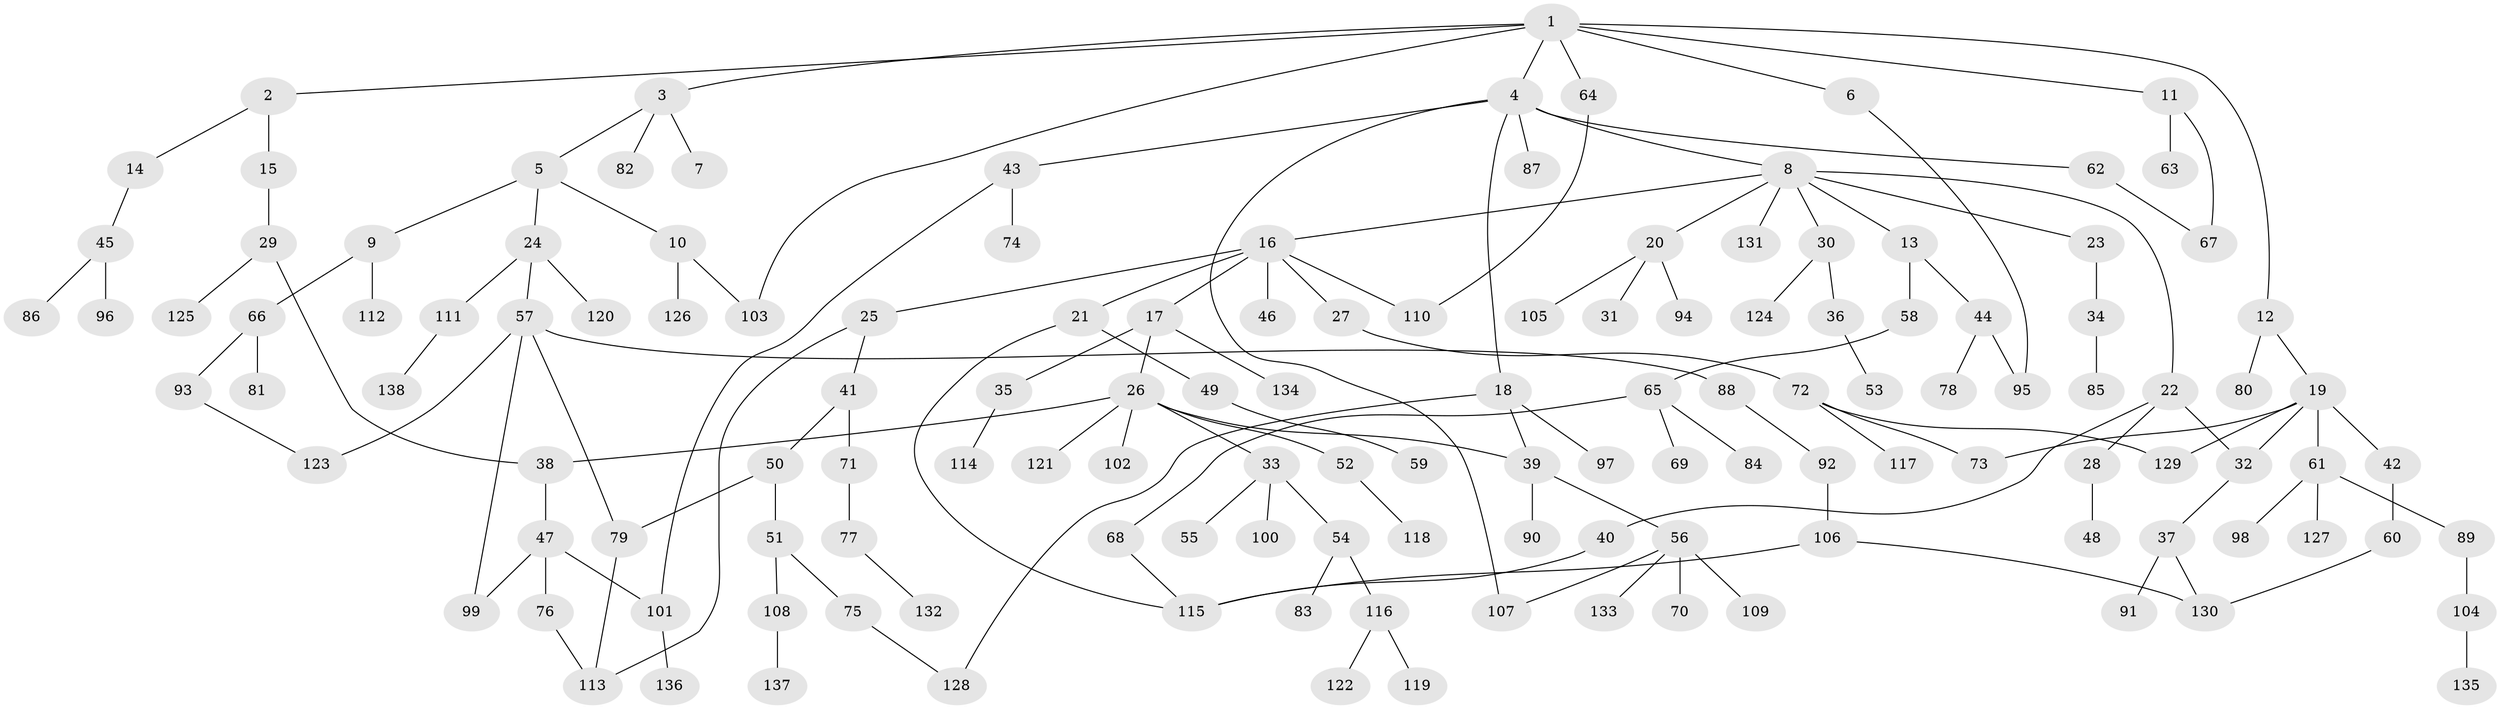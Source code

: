 // coarse degree distribution, {9: 0.028985507246376812, 4: 0.10144927536231885, 7: 0.043478260869565216, 2: 0.18840579710144928, 1: 0.43478260869565216, 14: 0.014492753623188406, 3: 0.17391304347826086, 5: 0.014492753623188406}
// Generated by graph-tools (version 1.1) at 2025/16/03/04/25 18:16:50]
// undirected, 138 vertices, 159 edges
graph export_dot {
graph [start="1"]
  node [color=gray90,style=filled];
  1;
  2;
  3;
  4;
  5;
  6;
  7;
  8;
  9;
  10;
  11;
  12;
  13;
  14;
  15;
  16;
  17;
  18;
  19;
  20;
  21;
  22;
  23;
  24;
  25;
  26;
  27;
  28;
  29;
  30;
  31;
  32;
  33;
  34;
  35;
  36;
  37;
  38;
  39;
  40;
  41;
  42;
  43;
  44;
  45;
  46;
  47;
  48;
  49;
  50;
  51;
  52;
  53;
  54;
  55;
  56;
  57;
  58;
  59;
  60;
  61;
  62;
  63;
  64;
  65;
  66;
  67;
  68;
  69;
  70;
  71;
  72;
  73;
  74;
  75;
  76;
  77;
  78;
  79;
  80;
  81;
  82;
  83;
  84;
  85;
  86;
  87;
  88;
  89;
  90;
  91;
  92;
  93;
  94;
  95;
  96;
  97;
  98;
  99;
  100;
  101;
  102;
  103;
  104;
  105;
  106;
  107;
  108;
  109;
  110;
  111;
  112;
  113;
  114;
  115;
  116;
  117;
  118;
  119;
  120;
  121;
  122;
  123;
  124;
  125;
  126;
  127;
  128;
  129;
  130;
  131;
  132;
  133;
  134;
  135;
  136;
  137;
  138;
  1 -- 2;
  1 -- 3;
  1 -- 4;
  1 -- 6;
  1 -- 11;
  1 -- 12;
  1 -- 64;
  1 -- 103;
  2 -- 14;
  2 -- 15;
  3 -- 5;
  3 -- 7;
  3 -- 82;
  4 -- 8;
  4 -- 18;
  4 -- 43;
  4 -- 62;
  4 -- 87;
  4 -- 107;
  5 -- 9;
  5 -- 10;
  5 -- 24;
  6 -- 95;
  8 -- 13;
  8 -- 16;
  8 -- 20;
  8 -- 22;
  8 -- 23;
  8 -- 30;
  8 -- 131;
  9 -- 66;
  9 -- 112;
  10 -- 126;
  10 -- 103;
  11 -- 63;
  11 -- 67;
  12 -- 19;
  12 -- 80;
  13 -- 44;
  13 -- 58;
  14 -- 45;
  15 -- 29;
  16 -- 17;
  16 -- 21;
  16 -- 25;
  16 -- 27;
  16 -- 46;
  16 -- 110;
  17 -- 26;
  17 -- 35;
  17 -- 134;
  18 -- 97;
  18 -- 128;
  18 -- 39;
  19 -- 32;
  19 -- 42;
  19 -- 61;
  19 -- 73;
  19 -- 129;
  20 -- 31;
  20 -- 94;
  20 -- 105;
  21 -- 49;
  21 -- 115;
  22 -- 28;
  22 -- 40;
  22 -- 32;
  23 -- 34;
  24 -- 57;
  24 -- 111;
  24 -- 120;
  25 -- 41;
  25 -- 113;
  26 -- 33;
  26 -- 38;
  26 -- 39;
  26 -- 52;
  26 -- 102;
  26 -- 121;
  27 -- 72;
  28 -- 48;
  29 -- 125;
  29 -- 38;
  30 -- 36;
  30 -- 124;
  32 -- 37;
  33 -- 54;
  33 -- 55;
  33 -- 100;
  34 -- 85;
  35 -- 114;
  36 -- 53;
  37 -- 91;
  37 -- 130;
  38 -- 47;
  39 -- 56;
  39 -- 90;
  40 -- 115;
  41 -- 50;
  41 -- 71;
  42 -- 60;
  43 -- 74;
  43 -- 101;
  44 -- 78;
  44 -- 95;
  45 -- 86;
  45 -- 96;
  47 -- 76;
  47 -- 101;
  47 -- 99;
  49 -- 59;
  50 -- 51;
  50 -- 79;
  51 -- 75;
  51 -- 108;
  52 -- 118;
  54 -- 83;
  54 -- 116;
  56 -- 70;
  56 -- 109;
  56 -- 133;
  56 -- 107;
  57 -- 79;
  57 -- 88;
  57 -- 99;
  57 -- 123;
  58 -- 65;
  60 -- 130;
  61 -- 89;
  61 -- 98;
  61 -- 127;
  62 -- 67;
  64 -- 110;
  65 -- 68;
  65 -- 69;
  65 -- 84;
  66 -- 81;
  66 -- 93;
  68 -- 115;
  71 -- 77;
  72 -- 73;
  72 -- 117;
  72 -- 129;
  75 -- 128;
  76 -- 113;
  77 -- 132;
  79 -- 113;
  88 -- 92;
  89 -- 104;
  92 -- 106;
  93 -- 123;
  101 -- 136;
  104 -- 135;
  106 -- 130;
  106 -- 115;
  108 -- 137;
  111 -- 138;
  116 -- 119;
  116 -- 122;
}
